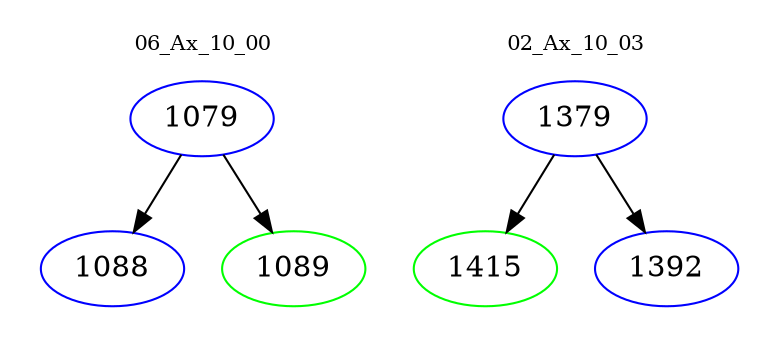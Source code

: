 digraph{
subgraph cluster_0 {
color = white
label = "06_Ax_10_00";
fontsize=10;
T0_1079 [label="1079", color="blue"]
T0_1079 -> T0_1088 [color="black"]
T0_1088 [label="1088", color="blue"]
T0_1079 -> T0_1089 [color="black"]
T0_1089 [label="1089", color="green"]
}
subgraph cluster_1 {
color = white
label = "02_Ax_10_03";
fontsize=10;
T1_1379 [label="1379", color="blue"]
T1_1379 -> T1_1415 [color="black"]
T1_1415 [label="1415", color="green"]
T1_1379 -> T1_1392 [color="black"]
T1_1392 [label="1392", color="blue"]
}
}

